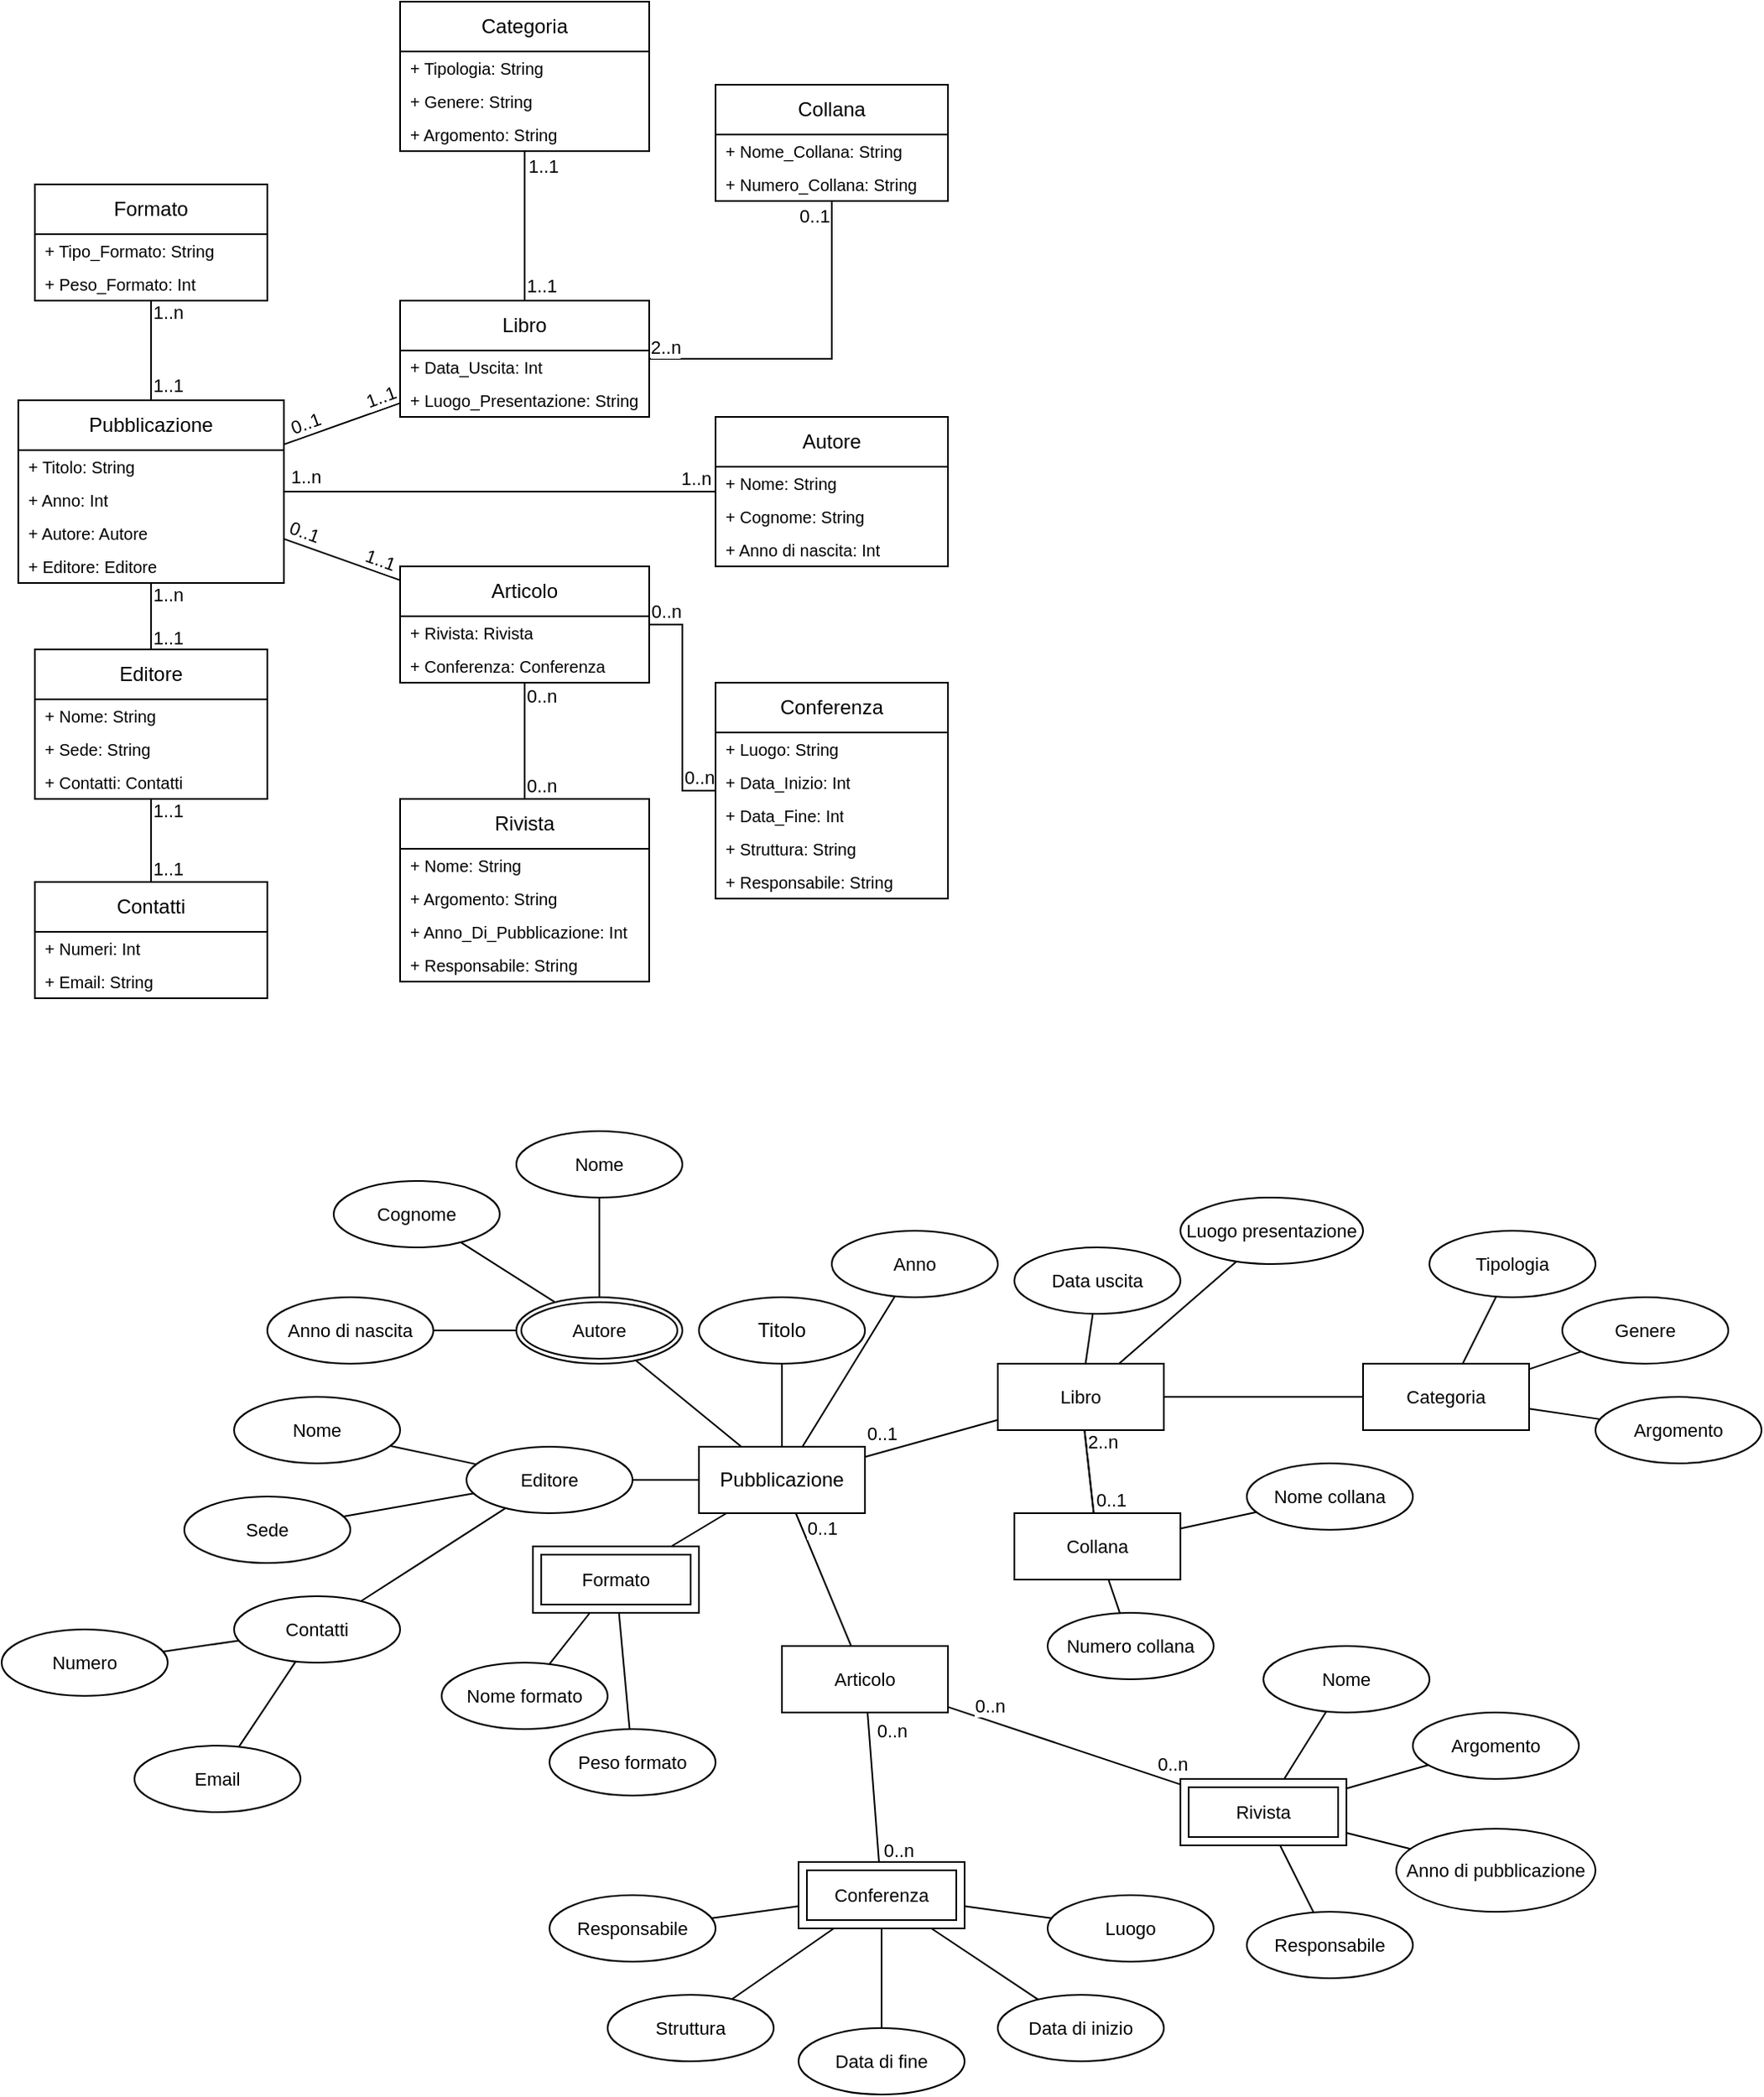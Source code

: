 <mxfile version="26.1.3">
  <diagram name="Pagina-1" id="gUakb1eG00iQR8x7TaLS">
    <mxGraphModel dx="2062" dy="1895" grid="1" gridSize="10" guides="1" tooltips="1" connect="1" arrows="1" fold="1" page="1" pageScale="1" pageWidth="827" pageHeight="1169" math="0" shadow="0">
      <root>
        <mxCell id="0" />
        <mxCell id="1" parent="0" />
        <mxCell id="voZhsEm-r_xCfaCIF_3K-1" value="Pubblicazione" style="swimlane;fontStyle=0;childLayout=stackLayout;horizontal=1;startSize=30;horizontalStack=0;resizeParent=1;resizeParentMax=0;resizeLast=0;collapsible=1;marginBottom=0;whiteSpace=wrap;html=1;" parent="1" vertex="1">
          <mxGeometry x="-800" y="-780" width="160" height="110" as="geometry" />
        </mxCell>
        <mxCell id="voZhsEm-r_xCfaCIF_3K-2" value="&lt;font style=&quot;font-size: 10px;&quot;&gt;+ Titolo: String&lt;/font&gt;" style="text;strokeColor=none;fillColor=none;align=left;verticalAlign=middle;spacingLeft=4;spacingRight=4;overflow=hidden;points=[[0,0.5],[1,0.5]];portConstraint=eastwest;rotatable=0;whiteSpace=wrap;html=1;" parent="voZhsEm-r_xCfaCIF_3K-1" vertex="1">
          <mxGeometry y="30" width="160" height="20" as="geometry" />
        </mxCell>
        <mxCell id="voZhsEm-r_xCfaCIF_3K-4" value="&lt;font style=&quot;font-size: 10px;&quot;&gt;+ Anno: Int&lt;/font&gt;" style="text;strokeColor=none;fillColor=none;align=left;verticalAlign=middle;spacingLeft=4;spacingRight=4;overflow=hidden;points=[[0,0.5],[1,0.5]];portConstraint=eastwest;rotatable=0;whiteSpace=wrap;html=1;" parent="voZhsEm-r_xCfaCIF_3K-1" vertex="1">
          <mxGeometry y="50" width="160" height="20" as="geometry" />
        </mxCell>
        <mxCell id="voZhsEm-r_xCfaCIF_3K-3" value="&lt;font style=&quot;font-size: 10px;&quot;&gt;+ Autore: Autore&lt;/font&gt;" style="text;strokeColor=none;fillColor=none;align=left;verticalAlign=middle;spacingLeft=4;spacingRight=4;overflow=hidden;points=[[0,0.5],[1,0.5]];portConstraint=eastwest;rotatable=0;whiteSpace=wrap;html=1;" parent="voZhsEm-r_xCfaCIF_3K-1" vertex="1">
          <mxGeometry y="70" width="160" height="20" as="geometry" />
        </mxCell>
        <mxCell id="jsHb7b36GZ4GkRZqTDLe-23" value="&lt;font style=&quot;font-size: 10px;&quot;&gt;+ Editore: Editore&lt;/font&gt;" style="text;strokeColor=none;fillColor=none;align=left;verticalAlign=middle;spacingLeft=4;spacingRight=4;overflow=hidden;points=[[0,0.5],[1,0.5]];portConstraint=eastwest;rotatable=0;whiteSpace=wrap;html=1;" parent="voZhsEm-r_xCfaCIF_3K-1" vertex="1">
          <mxGeometry y="90" width="160" height="20" as="geometry" />
        </mxCell>
        <mxCell id="jsHb7b36GZ4GkRZqTDLe-57" style="edgeStyle=orthogonalEdgeStyle;rounded=0;orthogonalLoop=1;jettySize=auto;html=1;fontSize=12;startSize=8;endSize=8;endArrow=none;startFill=0;" parent="1" source="voZhsEm-r_xCfaCIF_3K-10" target="voZhsEm-r_xCfaCIF_3K-1" edge="1">
          <mxGeometry relative="1" as="geometry" />
        </mxCell>
        <mxCell id="LyLU5Vvw4hms6EyPSJXu-3" value="1..n" style="edgeLabel;html=1;align=center;verticalAlign=middle;resizable=0;points=[];" vertex="1" connectable="0" parent="jsHb7b36GZ4GkRZqTDLe-57">
          <mxGeometry x="0.943" relative="1" as="geometry">
            <mxPoint x="5" y="-9" as="offset" />
          </mxGeometry>
        </mxCell>
        <mxCell id="LyLU5Vvw4hms6EyPSJXu-4" value="1..n" style="edgeLabel;html=1;align=center;verticalAlign=middle;resizable=0;points=[];" vertex="1" connectable="0" parent="jsHb7b36GZ4GkRZqTDLe-57">
          <mxGeometry x="-0.895" relative="1" as="geometry">
            <mxPoint x="1" y="-8" as="offset" />
          </mxGeometry>
        </mxCell>
        <mxCell id="voZhsEm-r_xCfaCIF_3K-10" value="Autore" style="swimlane;fontStyle=0;childLayout=stackLayout;horizontal=1;startSize=30;horizontalStack=0;resizeParent=1;resizeParentMax=0;resizeLast=0;collapsible=1;marginBottom=0;whiteSpace=wrap;html=1;" parent="1" vertex="1">
          <mxGeometry x="-380" y="-770" width="140" height="90" as="geometry" />
        </mxCell>
        <mxCell id="voZhsEm-r_xCfaCIF_3K-11" value="&lt;font style=&quot;font-size: 10px;&quot;&gt;+ Nome: String&lt;/font&gt;" style="text;strokeColor=none;fillColor=none;align=left;verticalAlign=middle;spacingLeft=4;spacingRight=4;overflow=hidden;points=[[0,0.5],[1,0.5]];portConstraint=eastwest;rotatable=0;whiteSpace=wrap;html=1;" parent="voZhsEm-r_xCfaCIF_3K-10" vertex="1">
          <mxGeometry y="30" width="140" height="20" as="geometry" />
        </mxCell>
        <mxCell id="voZhsEm-r_xCfaCIF_3K-12" value="&lt;font style=&quot;font-size: 10px;&quot;&gt;+ Cognome: String&lt;/font&gt;" style="text;strokeColor=none;fillColor=none;align=left;verticalAlign=middle;spacingLeft=4;spacingRight=4;overflow=hidden;points=[[0,0.5],[1,0.5]];portConstraint=eastwest;rotatable=0;whiteSpace=wrap;html=1;" parent="voZhsEm-r_xCfaCIF_3K-10" vertex="1">
          <mxGeometry y="50" width="140" height="20" as="geometry" />
        </mxCell>
        <mxCell id="voZhsEm-r_xCfaCIF_3K-13" value="&lt;font style=&quot;font-size: 10px;&quot;&gt;+ Anno di nascita: Int&lt;/font&gt;" style="text;strokeColor=none;fillColor=none;align=left;verticalAlign=middle;spacingLeft=4;spacingRight=4;overflow=hidden;points=[[0,0.5],[1,0.5]];portConstraint=eastwest;rotatable=0;whiteSpace=wrap;html=1;" parent="voZhsEm-r_xCfaCIF_3K-10" vertex="1">
          <mxGeometry y="70" width="140" height="20" as="geometry" />
        </mxCell>
        <mxCell id="jsHb7b36GZ4GkRZqTDLe-11" style="edgeStyle=orthogonalEdgeStyle;rounded=0;orthogonalLoop=1;jettySize=auto;html=1;fontSize=12;startSize=8;endSize=8;endArrow=none;startFill=0;" parent="1" source="voZhsEm-r_xCfaCIF_3K-14" target="voZhsEm-r_xCfaCIF_3K-42" edge="1">
          <mxGeometry relative="1" as="geometry" />
        </mxCell>
        <mxCell id="LyLU5Vvw4hms6EyPSJXu-11" value="0..n" style="edgeLabel;html=1;align=center;verticalAlign=middle;resizable=0;points=[];" vertex="1" connectable="0" parent="jsHb7b36GZ4GkRZqTDLe-11">
          <mxGeometry x="0.811" relative="1" as="geometry">
            <mxPoint x="10" y="1" as="offset" />
          </mxGeometry>
        </mxCell>
        <mxCell id="LyLU5Vvw4hms6EyPSJXu-12" value="0..n" style="edgeLabel;html=1;align=center;verticalAlign=middle;resizable=0;points=[];" vertex="1" connectable="0" parent="jsHb7b36GZ4GkRZqTDLe-11">
          <mxGeometry x="-0.781" relative="1" as="geometry">
            <mxPoint x="10" y="-1" as="offset" />
          </mxGeometry>
        </mxCell>
        <mxCell id="voZhsEm-r_xCfaCIF_3K-14" value="Rivista" style="swimlane;fontStyle=0;childLayout=stackLayout;horizontal=1;startSize=30;horizontalStack=0;resizeParent=1;resizeParentMax=0;resizeLast=0;collapsible=1;marginBottom=0;whiteSpace=wrap;html=1;" parent="1" vertex="1">
          <mxGeometry x="-570" y="-540" width="150" height="110" as="geometry" />
        </mxCell>
        <mxCell id="voZhsEm-r_xCfaCIF_3K-15" value="&lt;font style=&quot;font-size: 10px;&quot;&gt;+ Nome: String&lt;/font&gt;" style="text;strokeColor=none;fillColor=none;align=left;verticalAlign=middle;spacingLeft=4;spacingRight=4;overflow=hidden;points=[[0,0.5],[1,0.5]];portConstraint=eastwest;rotatable=0;whiteSpace=wrap;html=1;" parent="voZhsEm-r_xCfaCIF_3K-14" vertex="1">
          <mxGeometry y="30" width="150" height="20" as="geometry" />
        </mxCell>
        <mxCell id="voZhsEm-r_xCfaCIF_3K-16" value="&lt;font style=&quot;font-size: 10px;&quot;&gt;+ Argomento: String&lt;/font&gt;" style="text;strokeColor=none;fillColor=none;align=left;verticalAlign=middle;spacingLeft=4;spacingRight=4;overflow=hidden;points=[[0,0.5],[1,0.5]];portConstraint=eastwest;rotatable=0;whiteSpace=wrap;html=1;" parent="voZhsEm-r_xCfaCIF_3K-14" vertex="1">
          <mxGeometry y="50" width="150" height="20" as="geometry" />
        </mxCell>
        <mxCell id="voZhsEm-r_xCfaCIF_3K-18" value="&lt;span style=&quot;font-size: 10px;&quot;&gt;+ Anno_Di_Pubblicazione: Int&lt;/span&gt;" style="text;strokeColor=none;fillColor=none;align=left;verticalAlign=middle;spacingLeft=4;spacingRight=4;overflow=hidden;points=[[0,0.5],[1,0.5]];portConstraint=eastwest;rotatable=0;whiteSpace=wrap;html=1;" parent="voZhsEm-r_xCfaCIF_3K-14" vertex="1">
          <mxGeometry y="70" width="150" height="20" as="geometry" />
        </mxCell>
        <mxCell id="jsHb7b36GZ4GkRZqTDLe-46" value="&lt;span style=&quot;font-size: 10px;&quot;&gt;+ Responsabile: String&lt;/span&gt;" style="text;strokeColor=none;fillColor=none;align=left;verticalAlign=middle;spacingLeft=4;spacingRight=4;overflow=hidden;points=[[0,0.5],[1,0.5]];portConstraint=eastwest;rotatable=0;whiteSpace=wrap;html=1;" parent="voZhsEm-r_xCfaCIF_3K-14" vertex="1">
          <mxGeometry y="90" width="150" height="20" as="geometry" />
        </mxCell>
        <mxCell id="jsHb7b36GZ4GkRZqTDLe-55" style="edgeStyle=orthogonalEdgeStyle;rounded=0;orthogonalLoop=1;jettySize=auto;html=1;fontSize=12;startSize=8;endSize=8;endArrow=none;startFill=0;" parent="1" source="voZhsEm-r_xCfaCIF_3K-21" target="jsHb7b36GZ4GkRZqTDLe-42" edge="1">
          <mxGeometry relative="1" as="geometry" />
        </mxCell>
        <mxCell id="LyLU5Vvw4hms6EyPSJXu-15" value="1..1" style="edgeLabel;html=1;align=center;verticalAlign=middle;resizable=0;points=[];" vertex="1" connectable="0" parent="jsHb7b36GZ4GkRZqTDLe-55">
          <mxGeometry x="0.773" y="-1" relative="1" as="geometry">
            <mxPoint x="9" y="1" as="offset" />
          </mxGeometry>
        </mxCell>
        <mxCell id="LyLU5Vvw4hms6EyPSJXu-16" value="1..1" style="edgeLabel;html=1;align=center;verticalAlign=middle;resizable=0;points=[];" vertex="1" connectable="0" parent="jsHb7b36GZ4GkRZqTDLe-55">
          <mxGeometry x="-0.674" y="2" relative="1" as="geometry">
            <mxPoint x="12" as="offset" />
          </mxGeometry>
        </mxCell>
        <mxCell id="voZhsEm-r_xCfaCIF_3K-21" value="Contatti" style="swimlane;fontStyle=0;childLayout=stackLayout;horizontal=1;startSize=30;horizontalStack=0;resizeParent=1;resizeParentMax=0;resizeLast=0;collapsible=1;marginBottom=0;whiteSpace=wrap;html=1;" parent="1" vertex="1">
          <mxGeometry x="-790" y="-490" width="140" height="70" as="geometry" />
        </mxCell>
        <mxCell id="voZhsEm-r_xCfaCIF_3K-22" value="&lt;font style=&quot;font-size: 10px;&quot;&gt;+ Numeri: Int&amp;nbsp;&lt;/font&gt;" style="text;strokeColor=none;fillColor=none;align=left;verticalAlign=middle;spacingLeft=4;spacingRight=4;overflow=hidden;points=[[0,0.5],[1,0.5]];portConstraint=eastwest;rotatable=0;whiteSpace=wrap;html=1;" parent="voZhsEm-r_xCfaCIF_3K-21" vertex="1">
          <mxGeometry y="30" width="140" height="20" as="geometry" />
        </mxCell>
        <mxCell id="voZhsEm-r_xCfaCIF_3K-23" value="&lt;font style=&quot;font-size: 10px;&quot;&gt;+ Email: String&lt;/font&gt;" style="text;strokeColor=none;fillColor=none;align=left;verticalAlign=middle;spacingLeft=4;spacingRight=4;overflow=hidden;points=[[0,0.5],[1,0.5]];portConstraint=eastwest;rotatable=0;whiteSpace=wrap;html=1;" parent="voZhsEm-r_xCfaCIF_3K-21" vertex="1">
          <mxGeometry y="50" width="140" height="20" as="geometry" />
        </mxCell>
        <mxCell id="jsHb7b36GZ4GkRZqTDLe-6" style="edgeStyle=orthogonalEdgeStyle;rounded=0;orthogonalLoop=1;jettySize=auto;html=1;fontSize=12;startSize=8;endSize=8;strokeColor=default;endArrow=none;startFill=0;" parent="1" source="voZhsEm-r_xCfaCIF_3K-31" target="jsHb7b36GZ4GkRZqTDLe-2" edge="1">
          <mxGeometry relative="1" as="geometry" />
        </mxCell>
        <mxCell id="LyLU5Vvw4hms6EyPSJXu-1" value="1..1" style="edgeLabel;html=1;align=center;verticalAlign=middle;resizable=0;points=[];" vertex="1" connectable="0" parent="jsHb7b36GZ4GkRZqTDLe-6">
          <mxGeometry x="0.773" y="1" relative="1" as="geometry">
            <mxPoint x="9" y="1" as="offset" />
          </mxGeometry>
        </mxCell>
        <mxCell id="LyLU5Vvw4hms6EyPSJXu-2" value="1..1" style="edgeLabel;html=1;align=center;verticalAlign=middle;resizable=0;points=[];" vertex="1" connectable="0" parent="jsHb7b36GZ4GkRZqTDLe-6">
          <mxGeometry x="-0.858" y="-2" relative="1" as="geometry">
            <mxPoint x="13" y="2" as="offset" />
          </mxGeometry>
        </mxCell>
        <mxCell id="voZhsEm-r_xCfaCIF_3K-31" value="Categoria" style="swimlane;fontStyle=0;childLayout=stackLayout;horizontal=1;startSize=30;horizontalStack=0;resizeParent=1;resizeParentMax=0;resizeLast=0;collapsible=1;marginBottom=0;whiteSpace=wrap;html=1;" parent="1" vertex="1">
          <mxGeometry x="-570" y="-1020" width="150" height="90" as="geometry" />
        </mxCell>
        <mxCell id="voZhsEm-r_xCfaCIF_3K-32" value="&lt;font style=&quot;font-size: 10px;&quot;&gt;+ Tipologia: String&lt;/font&gt;" style="text;strokeColor=none;fillColor=none;align=left;verticalAlign=middle;spacingLeft=4;spacingRight=4;overflow=hidden;points=[[0,0.5],[1,0.5]];portConstraint=eastwest;rotatable=0;whiteSpace=wrap;html=1;" parent="voZhsEm-r_xCfaCIF_3K-31" vertex="1">
          <mxGeometry y="30" width="150" height="20" as="geometry" />
        </mxCell>
        <mxCell id="voZhsEm-r_xCfaCIF_3K-33" value="&lt;font style=&quot;font-size: 10px;&quot;&gt;+ Genere: String&lt;/font&gt;" style="text;strokeColor=none;fillColor=none;align=left;verticalAlign=middle;spacingLeft=4;spacingRight=4;overflow=hidden;points=[[0,0.5],[1,0.5]];portConstraint=eastwest;rotatable=0;whiteSpace=wrap;html=1;" parent="voZhsEm-r_xCfaCIF_3K-31" vertex="1">
          <mxGeometry y="50" width="150" height="20" as="geometry" />
        </mxCell>
        <mxCell id="voZhsEm-r_xCfaCIF_3K-34" value="&lt;font style=&quot;font-size: 10px;&quot;&gt;+ Argomento: String&lt;/font&gt;" style="text;strokeColor=none;fillColor=none;align=left;verticalAlign=middle;spacingLeft=4;spacingRight=4;overflow=hidden;points=[[0,0.5],[1,0.5]];portConstraint=eastwest;rotatable=0;whiteSpace=wrap;html=1;" parent="voZhsEm-r_xCfaCIF_3K-31" vertex="1">
          <mxGeometry y="70" width="150" height="20" as="geometry" />
        </mxCell>
        <mxCell id="jsHb7b36GZ4GkRZqTDLe-8" style="edgeStyle=none;curved=1;rounded=0;orthogonalLoop=1;jettySize=auto;html=1;fontSize=12;startSize=8;endSize=8;endArrow=none;startFill=0;" parent="1" source="voZhsEm-r_xCfaCIF_3K-42" target="voZhsEm-r_xCfaCIF_3K-1" edge="1">
          <mxGeometry relative="1" as="geometry" />
        </mxCell>
        <mxCell id="LyLU5Vvw4hms6EyPSJXu-5" value="0..1" style="edgeLabel;html=1;align=center;verticalAlign=middle;resizable=0;points=[];rotation=20;" vertex="1" connectable="0" parent="jsHb7b36GZ4GkRZqTDLe-8">
          <mxGeometry x="0.795" y="-1" relative="1" as="geometry">
            <mxPoint x="4" y="-6" as="offset" />
          </mxGeometry>
        </mxCell>
        <mxCell id="LyLU5Vvw4hms6EyPSJXu-6" value="1..1" style="edgeLabel;html=1;align=center;verticalAlign=middle;resizable=0;points=[];rotation=20;" vertex="1" connectable="0" parent="jsHb7b36GZ4GkRZqTDLe-8">
          <mxGeometry x="-0.665" y="-2" relative="1" as="geometry">
            <mxPoint x="-1" y="-7" as="offset" />
          </mxGeometry>
        </mxCell>
        <mxCell id="voZhsEm-r_xCfaCIF_3K-42" value="Articolo" style="swimlane;fontStyle=0;childLayout=stackLayout;horizontal=1;startSize=30;horizontalStack=0;resizeParent=1;resizeParentMax=0;resizeLast=0;collapsible=1;marginBottom=0;whiteSpace=wrap;html=1;" parent="1" vertex="1">
          <mxGeometry x="-570" y="-680" width="150" height="70" as="geometry" />
        </mxCell>
        <mxCell id="voZhsEm-r_xCfaCIF_3K-44" value="&lt;font style=&quot;font-size: 10px;&quot;&gt;+ Rivista: Rivista&lt;/font&gt;" style="text;strokeColor=none;fillColor=none;align=left;verticalAlign=middle;spacingLeft=4;spacingRight=4;overflow=hidden;points=[[0,0.5],[1,0.5]];portConstraint=eastwest;rotatable=0;whiteSpace=wrap;html=1;" parent="voZhsEm-r_xCfaCIF_3K-42" vertex="1">
          <mxGeometry y="30" width="150" height="20" as="geometry" />
        </mxCell>
        <mxCell id="voZhsEm-r_xCfaCIF_3K-50" value="&lt;font style=&quot;font-size: 10px;&quot;&gt;+ Conferenza: Conferenza&lt;/font&gt;" style="text;strokeColor=none;fillColor=none;align=left;verticalAlign=middle;spacingLeft=4;spacingRight=4;overflow=hidden;points=[[0,0.5],[1,0.5]];portConstraint=eastwest;rotatable=0;whiteSpace=wrap;html=1;" parent="voZhsEm-r_xCfaCIF_3K-42" vertex="1">
          <mxGeometry y="50" width="150" height="20" as="geometry" />
        </mxCell>
        <mxCell id="voZhsEm-r_xCfaCIF_3K-46" value="Collana" style="swimlane;fontStyle=0;childLayout=stackLayout;horizontal=1;startSize=30;horizontalStack=0;resizeParent=1;resizeParentMax=0;resizeLast=0;collapsible=1;marginBottom=0;whiteSpace=wrap;html=1;" parent="1" vertex="1">
          <mxGeometry x="-380" y="-970" width="140" height="70" as="geometry" />
        </mxCell>
        <mxCell id="voZhsEm-r_xCfaCIF_3K-47" value="&lt;font style=&quot;font-size: 10px;&quot;&gt;+ Nome_Collana: String&lt;/font&gt;" style="text;strokeColor=none;fillColor=none;align=left;verticalAlign=middle;spacingLeft=4;spacingRight=4;overflow=hidden;points=[[0,0.5],[1,0.5]];portConstraint=eastwest;rotatable=0;whiteSpace=wrap;html=1;" parent="voZhsEm-r_xCfaCIF_3K-46" vertex="1">
          <mxGeometry y="30" width="140" height="20" as="geometry" />
        </mxCell>
        <mxCell id="voZhsEm-r_xCfaCIF_3K-48" value="&lt;font style=&quot;font-size: 10px;&quot;&gt;+ Numero_Collana: String&lt;/font&gt;" style="text;strokeColor=none;fillColor=none;align=left;verticalAlign=middle;spacingLeft=4;spacingRight=4;overflow=hidden;points=[[0,0.5],[1,0.5]];portConstraint=eastwest;rotatable=0;whiteSpace=wrap;html=1;" parent="voZhsEm-r_xCfaCIF_3K-46" vertex="1">
          <mxGeometry y="50" width="140" height="20" as="geometry" />
        </mxCell>
        <mxCell id="jsHb7b36GZ4GkRZqTDLe-12" style="edgeStyle=orthogonalEdgeStyle;rounded=0;orthogonalLoop=1;jettySize=auto;html=1;fontSize=12;startSize=8;endSize=8;endArrow=none;startFill=0;" parent="1" source="voZhsEm-r_xCfaCIF_3K-51" target="voZhsEm-r_xCfaCIF_3K-1" edge="1">
          <mxGeometry relative="1" as="geometry" />
        </mxCell>
        <mxCell id="LyLU5Vvw4hms6EyPSJXu-17" value="1..1" style="edgeLabel;html=1;align=center;verticalAlign=middle;resizable=0;points=[];" vertex="1" connectable="0" parent="jsHb7b36GZ4GkRZqTDLe-12">
          <mxGeometry x="0.808" relative="1" as="geometry">
            <mxPoint x="10" y="-3" as="offset" />
          </mxGeometry>
        </mxCell>
        <mxCell id="LyLU5Vvw4hms6EyPSJXu-18" value="1..n" style="edgeLabel;html=1;align=center;verticalAlign=middle;resizable=0;points=[];" vertex="1" connectable="0" parent="jsHb7b36GZ4GkRZqTDLe-12">
          <mxGeometry x="-0.811" relative="1" as="geometry">
            <mxPoint x="10" y="1" as="offset" />
          </mxGeometry>
        </mxCell>
        <mxCell id="voZhsEm-r_xCfaCIF_3K-51" value="Formato" style="swimlane;fontStyle=0;childLayout=stackLayout;horizontal=1;startSize=30;horizontalStack=0;resizeParent=1;resizeParentMax=0;resizeLast=0;collapsible=1;marginBottom=0;whiteSpace=wrap;html=1;" parent="1" vertex="1">
          <mxGeometry x="-790" y="-910" width="140" height="70" as="geometry" />
        </mxCell>
        <mxCell id="voZhsEm-r_xCfaCIF_3K-52" value="&lt;span style=&quot;font-size: 10px;&quot;&gt;+ Tipo&lt;/span&gt;&lt;span style=&quot;font-size: 10px; background-color: transparent; color: light-dark(rgb(0, 0, 0), rgb(255, 255, 255));&quot;&gt;_Formato: String&lt;/span&gt;" style="text;strokeColor=none;fillColor=none;align=left;verticalAlign=middle;spacingLeft=4;spacingRight=4;overflow=hidden;points=[[0,0.5],[1,0.5]];portConstraint=eastwest;rotatable=0;whiteSpace=wrap;html=1;" parent="voZhsEm-r_xCfaCIF_3K-51" vertex="1">
          <mxGeometry y="30" width="140" height="20" as="geometry" />
        </mxCell>
        <mxCell id="voZhsEm-r_xCfaCIF_3K-53" value="&lt;span style=&quot;font-size: 10px;&quot;&gt;+ Peso_Formato: Int&lt;/span&gt;" style="text;strokeColor=none;fillColor=none;align=left;verticalAlign=middle;spacingLeft=4;spacingRight=4;overflow=hidden;points=[[0,0.5],[1,0.5]];portConstraint=eastwest;rotatable=0;whiteSpace=wrap;html=1;" parent="voZhsEm-r_xCfaCIF_3K-51" vertex="1">
          <mxGeometry y="50" width="140" height="20" as="geometry" />
        </mxCell>
        <mxCell id="jsHb7b36GZ4GkRZqTDLe-7" style="edgeStyle=none;curved=0;rounded=0;orthogonalLoop=1;jettySize=auto;html=1;fontSize=12;startSize=8;endSize=8;endArrow=none;startFill=0;" parent="1" source="jsHb7b36GZ4GkRZqTDLe-2" target="voZhsEm-r_xCfaCIF_3K-1" edge="1">
          <mxGeometry relative="1" as="geometry" />
        </mxCell>
        <mxCell id="LyLU5Vvw4hms6EyPSJXu-7" value="0..1" style="edgeLabel;html=1;align=center;verticalAlign=middle;resizable=0;points=[];rotation=340;" vertex="1" connectable="0" parent="jsHb7b36GZ4GkRZqTDLe-7">
          <mxGeometry x="-0.789" relative="1" as="geometry">
            <mxPoint x="-50" y="10" as="offset" />
          </mxGeometry>
        </mxCell>
        <mxCell id="LyLU5Vvw4hms6EyPSJXu-8" value="1..1" style="edgeLabel;html=1;align=center;verticalAlign=middle;resizable=0;points=[];rotation=340;" vertex="1" connectable="0" parent="jsHb7b36GZ4GkRZqTDLe-7">
          <mxGeometry x="-0.787" y="-2" relative="1" as="geometry">
            <mxPoint x="-4" y="-5" as="offset" />
          </mxGeometry>
        </mxCell>
        <mxCell id="jsHb7b36GZ4GkRZqTDLe-2" value="Libro" style="swimlane;fontStyle=0;childLayout=stackLayout;horizontal=1;startSize=30;horizontalStack=0;resizeParent=1;resizeParentMax=0;resizeLast=0;collapsible=1;marginBottom=0;whiteSpace=wrap;html=1;" parent="1" vertex="1">
          <mxGeometry x="-570" y="-840" width="150" height="70" as="geometry" />
        </mxCell>
        <mxCell id="jsHb7b36GZ4GkRZqTDLe-26" value="&lt;font style=&quot;font-size: 10px;&quot;&gt;+ Data_Uscita&lt;/font&gt;&lt;span style=&quot;font-size: 10px; background-color: transparent; color: light-dark(rgb(0, 0, 0), rgb(255, 255, 255));&quot;&gt;: Int&lt;/span&gt;" style="text;strokeColor=none;fillColor=none;align=left;verticalAlign=middle;spacingLeft=4;spacingRight=4;overflow=hidden;points=[[0,0.5],[1,0.5]];portConstraint=eastwest;rotatable=0;whiteSpace=wrap;html=1;" parent="jsHb7b36GZ4GkRZqTDLe-2" vertex="1">
          <mxGeometry y="30" width="150" height="20" as="geometry" />
        </mxCell>
        <mxCell id="jsHb7b36GZ4GkRZqTDLe-27" value="&lt;font style=&quot;font-size: 10px;&quot;&gt;+ Luogo_Presentazione&lt;/font&gt;&lt;span style=&quot;font-size: 10px; background-color: transparent; color: light-dark(rgb(0, 0, 0), rgb(255, 255, 255));&quot;&gt;: String&lt;/span&gt;" style="text;strokeColor=none;fillColor=none;align=left;verticalAlign=middle;spacingLeft=4;spacingRight=4;overflow=hidden;points=[[0,0.5],[1,0.5]];portConstraint=eastwest;rotatable=0;whiteSpace=wrap;html=1;" parent="jsHb7b36GZ4GkRZqTDLe-2" vertex="1">
          <mxGeometry y="50" width="150" height="20" as="geometry" />
        </mxCell>
        <mxCell id="jsHb7b36GZ4GkRZqTDLe-33" value="" style="endArrow=none;html=1;edgeStyle=orthogonalEdgeStyle;rounded=0;fontSize=12;startSize=8;endSize=8;curved=0;" parent="1" source="jsHb7b36GZ4GkRZqTDLe-2" target="voZhsEm-r_xCfaCIF_3K-46" edge="1">
          <mxGeometry relative="1" as="geometry">
            <mxPoint x="-390" y="-760" as="sourcePoint" />
            <mxPoint x="-230" y="-760" as="targetPoint" />
          </mxGeometry>
        </mxCell>
        <mxCell id="jsHb7b36GZ4GkRZqTDLe-34" value="2..n" style="edgeLabel;resizable=0;html=1;align=left;verticalAlign=bottom;" parent="jsHb7b36GZ4GkRZqTDLe-33" connectable="0" vertex="1">
          <mxGeometry x="-1" relative="1" as="geometry">
            <mxPoint x="-1" y="1" as="offset" />
          </mxGeometry>
        </mxCell>
        <mxCell id="jsHb7b36GZ4GkRZqTDLe-35" value="0..1" style="edgeLabel;resizable=0;html=1;align=right;verticalAlign=bottom;" parent="jsHb7b36GZ4GkRZqTDLe-33" connectable="0" vertex="1">
          <mxGeometry x="1" relative="1" as="geometry">
            <mxPoint x="-1" y="17" as="offset" />
          </mxGeometry>
        </mxCell>
        <mxCell id="jsHb7b36GZ4GkRZqTDLe-56" style="edgeStyle=orthogonalEdgeStyle;rounded=0;orthogonalLoop=1;jettySize=auto;html=1;fontSize=12;startSize=8;endSize=8;endArrow=none;startFill=0;" parent="1" source="jsHb7b36GZ4GkRZqTDLe-42" target="voZhsEm-r_xCfaCIF_3K-1" edge="1">
          <mxGeometry relative="1" as="geometry" />
        </mxCell>
        <mxCell id="LyLU5Vvw4hms6EyPSJXu-13" value="1..n" style="edgeLabel;html=1;align=center;verticalAlign=middle;resizable=0;points=[];" vertex="1" connectable="0" parent="jsHb7b36GZ4GkRZqTDLe-56">
          <mxGeometry x="0.693" y="-1" relative="1" as="geometry">
            <mxPoint x="9" y="1" as="offset" />
          </mxGeometry>
        </mxCell>
        <mxCell id="LyLU5Vvw4hms6EyPSJXu-14" value="1..1" style="edgeLabel;html=1;align=center;verticalAlign=middle;resizable=0;points=[];" vertex="1" connectable="0" parent="jsHb7b36GZ4GkRZqTDLe-56">
          <mxGeometry x="-0.664" relative="1" as="geometry">
            <mxPoint x="10" y="-1" as="offset" />
          </mxGeometry>
        </mxCell>
        <mxCell id="jsHb7b36GZ4GkRZqTDLe-42" value="Editore" style="swimlane;fontStyle=0;childLayout=stackLayout;horizontal=1;startSize=30;horizontalStack=0;resizeParent=1;resizeParentMax=0;resizeLast=0;collapsible=1;marginBottom=0;whiteSpace=wrap;html=1;" parent="1" vertex="1">
          <mxGeometry x="-790" y="-630" width="140" height="90" as="geometry" />
        </mxCell>
        <mxCell id="jsHb7b36GZ4GkRZqTDLe-43" value="&lt;font style=&quot;font-size: 10px;&quot;&gt;+ Nome: String&lt;/font&gt;" style="text;strokeColor=none;fillColor=none;align=left;verticalAlign=middle;spacingLeft=4;spacingRight=4;overflow=hidden;points=[[0,0.5],[1,0.5]];portConstraint=eastwest;rotatable=0;whiteSpace=wrap;html=1;" parent="jsHb7b36GZ4GkRZqTDLe-42" vertex="1">
          <mxGeometry y="30" width="140" height="20" as="geometry" />
        </mxCell>
        <mxCell id="jsHb7b36GZ4GkRZqTDLe-44" value="&lt;font style=&quot;font-size: 10px;&quot;&gt;+ Sede: String&lt;/font&gt;" style="text;strokeColor=none;fillColor=none;align=left;verticalAlign=middle;spacingLeft=4;spacingRight=4;overflow=hidden;points=[[0,0.5],[1,0.5]];portConstraint=eastwest;rotatable=0;whiteSpace=wrap;html=1;" parent="jsHb7b36GZ4GkRZqTDLe-42" vertex="1">
          <mxGeometry y="50" width="140" height="20" as="geometry" />
        </mxCell>
        <mxCell id="jsHb7b36GZ4GkRZqTDLe-45" value="&lt;span style=&quot;font-size: 10px;&quot;&gt;+ Contatti: Contatti&lt;/span&gt;" style="text;strokeColor=none;fillColor=none;align=left;verticalAlign=middle;spacingLeft=4;spacingRight=4;overflow=hidden;points=[[0,0.5],[1,0.5]];portConstraint=eastwest;rotatable=0;whiteSpace=wrap;html=1;" parent="jsHb7b36GZ4GkRZqTDLe-42" vertex="1">
          <mxGeometry y="70" width="140" height="20" as="geometry" />
        </mxCell>
        <mxCell id="jsHb7b36GZ4GkRZqTDLe-52" style="edgeStyle=orthogonalEdgeStyle;rounded=0;orthogonalLoop=1;jettySize=auto;html=1;fontSize=12;startSize=8;endSize=8;endArrow=none;startFill=0;" parent="1" source="jsHb7b36GZ4GkRZqTDLe-47" target="voZhsEm-r_xCfaCIF_3K-42" edge="1">
          <mxGeometry relative="1" as="geometry" />
        </mxCell>
        <mxCell id="LyLU5Vvw4hms6EyPSJXu-9" value="0..n" style="edgeLabel;html=1;align=center;verticalAlign=middle;resizable=0;points=[];" vertex="1" connectable="0" parent="jsHb7b36GZ4GkRZqTDLe-52">
          <mxGeometry x="0.933" relative="1" as="geometry">
            <mxPoint x="5" y="-8" as="offset" />
          </mxGeometry>
        </mxCell>
        <mxCell id="LyLU5Vvw4hms6EyPSJXu-10" value="0..n" style="edgeLabel;html=1;align=center;verticalAlign=middle;resizable=0;points=[];" vertex="1" connectable="0" parent="jsHb7b36GZ4GkRZqTDLe-52">
          <mxGeometry x="-0.876" y="-2" relative="1" as="geometry">
            <mxPoint x="-2" y="-6" as="offset" />
          </mxGeometry>
        </mxCell>
        <mxCell id="jsHb7b36GZ4GkRZqTDLe-47" value="Conferenza" style="swimlane;fontStyle=0;childLayout=stackLayout;horizontal=1;startSize=30;horizontalStack=0;resizeParent=1;resizeParentMax=0;resizeLast=0;collapsible=1;marginBottom=0;whiteSpace=wrap;html=1;" parent="1" vertex="1">
          <mxGeometry x="-380" y="-610" width="140" height="130" as="geometry" />
        </mxCell>
        <mxCell id="jsHb7b36GZ4GkRZqTDLe-48" value="&lt;font style=&quot;font-size: 10px;&quot;&gt;+ Luogo: String&lt;/font&gt;" style="text;strokeColor=none;fillColor=none;align=left;verticalAlign=middle;spacingLeft=4;spacingRight=4;overflow=hidden;points=[[0,0.5],[1,0.5]];portConstraint=eastwest;rotatable=0;whiteSpace=wrap;html=1;" parent="jsHb7b36GZ4GkRZqTDLe-47" vertex="1">
          <mxGeometry y="30" width="140" height="20" as="geometry" />
        </mxCell>
        <mxCell id="jsHb7b36GZ4GkRZqTDLe-49" value="&lt;font style=&quot;font-size: 10px;&quot;&gt;+ Data_Inizio: Int&lt;/font&gt;" style="text;strokeColor=none;fillColor=none;align=left;verticalAlign=middle;spacingLeft=4;spacingRight=4;overflow=hidden;points=[[0,0.5],[1,0.5]];portConstraint=eastwest;rotatable=0;whiteSpace=wrap;html=1;" parent="jsHb7b36GZ4GkRZqTDLe-47" vertex="1">
          <mxGeometry y="50" width="140" height="20" as="geometry" />
        </mxCell>
        <mxCell id="jsHb7b36GZ4GkRZqTDLe-50" value="&lt;span style=&quot;font-size: 10px;&quot;&gt;+ Data_Fine: Int&lt;/span&gt;" style="text;strokeColor=none;fillColor=none;align=left;verticalAlign=middle;spacingLeft=4;spacingRight=4;overflow=hidden;points=[[0,0.5],[1,0.5]];portConstraint=eastwest;rotatable=0;whiteSpace=wrap;html=1;" parent="jsHb7b36GZ4GkRZqTDLe-47" vertex="1">
          <mxGeometry y="70" width="140" height="20" as="geometry" />
        </mxCell>
        <mxCell id="jsHb7b36GZ4GkRZqTDLe-53" value="&lt;span style=&quot;font-size: 10px;&quot;&gt;+ Struttura: String&lt;/span&gt;" style="text;strokeColor=none;fillColor=none;align=left;verticalAlign=middle;spacingLeft=4;spacingRight=4;overflow=hidden;points=[[0,0.5],[1,0.5]];portConstraint=eastwest;rotatable=0;whiteSpace=wrap;html=1;" parent="jsHb7b36GZ4GkRZqTDLe-47" vertex="1">
          <mxGeometry y="90" width="140" height="20" as="geometry" />
        </mxCell>
        <mxCell id="jsHb7b36GZ4GkRZqTDLe-51" value="&lt;span style=&quot;font-size: 10px;&quot;&gt;+ Responsabile: String&lt;/span&gt;" style="text;strokeColor=none;fillColor=none;align=left;verticalAlign=middle;spacingLeft=4;spacingRight=4;overflow=hidden;points=[[0,0.5],[1,0.5]];portConstraint=eastwest;rotatable=0;whiteSpace=wrap;html=1;" parent="jsHb7b36GZ4GkRZqTDLe-47" vertex="1">
          <mxGeometry y="110" width="140" height="20" as="geometry" />
        </mxCell>
        <mxCell id="LyLU5Vvw4hms6EyPSJXu-19" value="Pubblicazione" style="whiteSpace=wrap;html=1;align=center;" vertex="1" parent="1">
          <mxGeometry x="-390" y="-150" width="100" height="40" as="geometry" />
        </mxCell>
        <mxCell id="LyLU5Vvw4hms6EyPSJXu-21" style="rounded=0;orthogonalLoop=1;jettySize=auto;html=1;entryX=0.5;entryY=0;entryDx=0;entryDy=0;endArrow=none;startFill=0;" edge="1" parent="1" source="LyLU5Vvw4hms6EyPSJXu-20" target="LyLU5Vvw4hms6EyPSJXu-19">
          <mxGeometry relative="1" as="geometry" />
        </mxCell>
        <mxCell id="LyLU5Vvw4hms6EyPSJXu-20" value="Titolo" style="ellipse;whiteSpace=wrap;html=1;align=center;" vertex="1" parent="1">
          <mxGeometry x="-390" y="-240" width="100" height="40" as="geometry" />
        </mxCell>
        <mxCell id="LyLU5Vvw4hms6EyPSJXu-24" style="edgeStyle=none;shape=connector;rounded=0;orthogonalLoop=1;jettySize=auto;html=1;strokeColor=default;align=center;verticalAlign=middle;fontFamily=Helvetica;fontSize=11;fontColor=default;labelBackgroundColor=default;startFill=0;endArrow=none;" edge="1" parent="1" source="LyLU5Vvw4hms6EyPSJXu-23" target="LyLU5Vvw4hms6EyPSJXu-19">
          <mxGeometry relative="1" as="geometry" />
        </mxCell>
        <mxCell id="LyLU5Vvw4hms6EyPSJXu-23" value="Anno" style="ellipse;whiteSpace=wrap;html=1;align=center;fontFamily=Helvetica;fontSize=11;fontColor=default;labelBackgroundColor=default;" vertex="1" parent="1">
          <mxGeometry x="-310" y="-280" width="100" height="40" as="geometry" />
        </mxCell>
        <mxCell id="LyLU5Vvw4hms6EyPSJXu-31" style="edgeStyle=none;shape=connector;rounded=0;orthogonalLoop=1;jettySize=auto;html=1;strokeColor=default;align=center;verticalAlign=middle;fontFamily=Helvetica;fontSize=11;fontColor=default;labelBackgroundColor=default;startFill=0;endArrow=none;" edge="1" parent="1" source="LyLU5Vvw4hms6EyPSJXu-68" target="LyLU5Vvw4hms6EyPSJXu-19">
          <mxGeometry relative="1" as="geometry">
            <mxPoint x="-440" y="-130" as="sourcePoint" />
          </mxGeometry>
        </mxCell>
        <mxCell id="LyLU5Vvw4hms6EyPSJXu-30" style="edgeStyle=none;shape=connector;rounded=0;orthogonalLoop=1;jettySize=auto;html=1;strokeColor=default;align=center;verticalAlign=middle;fontFamily=Helvetica;fontSize=11;fontColor=default;labelBackgroundColor=default;startFill=0;endArrow=none;" edge="1" parent="1" source="LyLU5Vvw4hms6EyPSJXu-71" target="LyLU5Vvw4hms6EyPSJXu-19">
          <mxGeometry relative="1" as="geometry">
            <mxPoint x="-425.556" y="-200" as="sourcePoint" />
          </mxGeometry>
        </mxCell>
        <mxCell id="LyLU5Vvw4hms6EyPSJXu-33" style="edgeStyle=none;shape=connector;rounded=0;orthogonalLoop=1;jettySize=auto;html=1;strokeColor=default;align=center;verticalAlign=middle;fontFamily=Helvetica;fontSize=11;fontColor=default;labelBackgroundColor=default;startFill=0;endArrow=none;" edge="1" parent="1" source="LyLU5Vvw4hms6EyPSJXu-73" target="LyLU5Vvw4hms6EyPSJXu-19">
          <mxGeometry relative="1" as="geometry">
            <mxPoint x="-420.432" y="-86.128" as="sourcePoint" />
          </mxGeometry>
        </mxCell>
        <mxCell id="LyLU5Vvw4hms6EyPSJXu-37" style="edgeStyle=none;shape=connector;rounded=0;orthogonalLoop=1;jettySize=auto;html=1;strokeColor=default;align=center;verticalAlign=middle;fontFamily=Helvetica;fontSize=11;fontColor=default;labelBackgroundColor=default;startFill=0;endArrow=none;" edge="1" parent="1" source="LyLU5Vvw4hms6EyPSJXu-34" target="LyLU5Vvw4hms6EyPSJXu-71">
          <mxGeometry relative="1" as="geometry">
            <mxPoint x="-450" y="-240" as="targetPoint" />
          </mxGeometry>
        </mxCell>
        <mxCell id="LyLU5Vvw4hms6EyPSJXu-34" value="Nome" style="ellipse;whiteSpace=wrap;html=1;align=center;fontFamily=Helvetica;fontSize=11;fontColor=default;labelBackgroundColor=default;" vertex="1" parent="1">
          <mxGeometry x="-500" y="-340" width="100" height="40" as="geometry" />
        </mxCell>
        <mxCell id="LyLU5Vvw4hms6EyPSJXu-44" style="edgeStyle=none;shape=connector;rounded=0;orthogonalLoop=1;jettySize=auto;html=1;strokeColor=default;align=center;verticalAlign=middle;fontFamily=Helvetica;fontSize=11;fontColor=default;labelBackgroundColor=default;startFill=0;endArrow=none;" edge="1" parent="1" source="LyLU5Vvw4hms6EyPSJXu-41" target="LyLU5Vvw4hms6EyPSJXu-71">
          <mxGeometry relative="1" as="geometry">
            <mxPoint x="-481.429" y="-240" as="targetPoint" />
          </mxGeometry>
        </mxCell>
        <mxCell id="LyLU5Vvw4hms6EyPSJXu-41" value="Cognome" style="ellipse;whiteSpace=wrap;html=1;align=center;fontFamily=Helvetica;fontSize=11;fontColor=default;labelBackgroundColor=default;" vertex="1" parent="1">
          <mxGeometry x="-610" y="-310" width="100" height="40" as="geometry" />
        </mxCell>
        <mxCell id="LyLU5Vvw4hms6EyPSJXu-43" style="edgeStyle=none;shape=connector;rounded=0;orthogonalLoop=1;jettySize=auto;html=1;strokeColor=default;align=center;verticalAlign=middle;fontFamily=Helvetica;fontSize=11;fontColor=default;labelBackgroundColor=default;startFill=0;endArrow=none;" edge="1" parent="1" source="LyLU5Vvw4hms6EyPSJXu-42">
          <mxGeometry relative="1" as="geometry">
            <mxPoint x="-500" y="-220" as="targetPoint" />
          </mxGeometry>
        </mxCell>
        <mxCell id="LyLU5Vvw4hms6EyPSJXu-42" value="Anno di nascita" style="ellipse;whiteSpace=wrap;html=1;align=center;fontFamily=Helvetica;fontSize=11;fontColor=default;labelBackgroundColor=default;" vertex="1" parent="1">
          <mxGeometry x="-650" y="-240" width="100" height="40" as="geometry" />
        </mxCell>
        <mxCell id="LyLU5Vvw4hms6EyPSJXu-50" style="edgeStyle=none;shape=connector;rounded=0;orthogonalLoop=1;jettySize=auto;html=1;strokeColor=default;align=center;verticalAlign=middle;fontFamily=Helvetica;fontSize=11;fontColor=default;labelBackgroundColor=default;startFill=0;endArrow=none;" edge="1" parent="1" source="LyLU5Vvw4hms6EyPSJXu-45" target="LyLU5Vvw4hms6EyPSJXu-68">
          <mxGeometry relative="1" as="geometry">
            <mxPoint x="-540" y="-141.538" as="targetPoint" />
          </mxGeometry>
        </mxCell>
        <mxCell id="LyLU5Vvw4hms6EyPSJXu-45" value="Nome" style="ellipse;whiteSpace=wrap;html=1;align=center;fontFamily=Helvetica;fontSize=11;fontColor=default;labelBackgroundColor=default;" vertex="1" parent="1">
          <mxGeometry x="-670" y="-180" width="100" height="40" as="geometry" />
        </mxCell>
        <mxCell id="LyLU5Vvw4hms6EyPSJXu-49" style="edgeStyle=none;shape=connector;rounded=0;orthogonalLoop=1;jettySize=auto;html=1;strokeColor=default;align=center;verticalAlign=middle;fontFamily=Helvetica;fontSize=11;fontColor=default;labelBackgroundColor=default;startFill=0;endArrow=none;" edge="1" parent="1" source="LyLU5Vvw4hms6EyPSJXu-46" target="LyLU5Vvw4hms6EyPSJXu-68">
          <mxGeometry relative="1" as="geometry">
            <mxPoint x="-540" y="-120.625" as="targetPoint" />
          </mxGeometry>
        </mxCell>
        <mxCell id="LyLU5Vvw4hms6EyPSJXu-46" value="Sede" style="ellipse;whiteSpace=wrap;html=1;align=center;fontFamily=Helvetica;fontSize=11;fontColor=default;labelBackgroundColor=default;" vertex="1" parent="1">
          <mxGeometry x="-700" y="-120" width="100" height="40" as="geometry" />
        </mxCell>
        <mxCell id="LyLU5Vvw4hms6EyPSJXu-48" style="edgeStyle=none;shape=connector;rounded=0;orthogonalLoop=1;jettySize=auto;html=1;strokeColor=default;align=center;verticalAlign=middle;fontFamily=Helvetica;fontSize=11;fontColor=default;labelBackgroundColor=default;startFill=0;endArrow=none;" edge="1" parent="1" source="LyLU5Vvw4hms6EyPSJXu-47" target="LyLU5Vvw4hms6EyPSJXu-68">
          <mxGeometry relative="1" as="geometry">
            <mxPoint x="-518.889" y="-110" as="targetPoint" />
          </mxGeometry>
        </mxCell>
        <mxCell id="LyLU5Vvw4hms6EyPSJXu-47" value="Contatti" style="ellipse;whiteSpace=wrap;html=1;align=center;fontFamily=Helvetica;fontSize=11;fontColor=default;labelBackgroundColor=default;" vertex="1" parent="1">
          <mxGeometry x="-670" y="-60" width="100" height="40" as="geometry" />
        </mxCell>
        <mxCell id="LyLU5Vvw4hms6EyPSJXu-52" style="edgeStyle=none;shape=connector;rounded=0;orthogonalLoop=1;jettySize=auto;html=1;strokeColor=default;align=center;verticalAlign=middle;fontFamily=Helvetica;fontSize=11;fontColor=default;labelBackgroundColor=default;startFill=0;endArrow=none;" edge="1" parent="1" source="LyLU5Vvw4hms6EyPSJXu-51" target="LyLU5Vvw4hms6EyPSJXu-47">
          <mxGeometry relative="1" as="geometry" />
        </mxCell>
        <mxCell id="LyLU5Vvw4hms6EyPSJXu-51" value="Numero" style="ellipse;whiteSpace=wrap;html=1;align=center;fontFamily=Helvetica;fontSize=11;fontColor=default;labelBackgroundColor=default;" vertex="1" parent="1">
          <mxGeometry x="-810" y="-40" width="100" height="40" as="geometry" />
        </mxCell>
        <mxCell id="LyLU5Vvw4hms6EyPSJXu-54" style="edgeStyle=none;shape=connector;rounded=0;orthogonalLoop=1;jettySize=auto;html=1;strokeColor=default;align=center;verticalAlign=middle;fontFamily=Helvetica;fontSize=11;fontColor=default;labelBackgroundColor=default;startFill=0;endArrow=none;" edge="1" parent="1" source="LyLU5Vvw4hms6EyPSJXu-53" target="LyLU5Vvw4hms6EyPSJXu-47">
          <mxGeometry relative="1" as="geometry" />
        </mxCell>
        <mxCell id="LyLU5Vvw4hms6EyPSJXu-53" value="Email" style="ellipse;whiteSpace=wrap;html=1;align=center;fontFamily=Helvetica;fontSize=11;fontColor=default;labelBackgroundColor=default;" vertex="1" parent="1">
          <mxGeometry x="-730" y="30" width="100" height="40" as="geometry" />
        </mxCell>
        <mxCell id="LyLU5Vvw4hms6EyPSJXu-58" style="edgeStyle=none;shape=connector;rounded=0;orthogonalLoop=1;jettySize=auto;html=1;strokeColor=default;align=center;verticalAlign=middle;fontFamily=Helvetica;fontSize=11;fontColor=default;labelBackgroundColor=default;startFill=0;endArrow=none;" edge="1" parent="1" source="LyLU5Vvw4hms6EyPSJXu-56" target="LyLU5Vvw4hms6EyPSJXu-73">
          <mxGeometry relative="1" as="geometry">
            <mxPoint x="-462.452" y="-50.63" as="targetPoint" />
          </mxGeometry>
        </mxCell>
        <mxCell id="LyLU5Vvw4hms6EyPSJXu-56" value="Nome formato" style="ellipse;whiteSpace=wrap;html=1;align=center;fontFamily=Helvetica;fontSize=11;fontColor=default;labelBackgroundColor=default;" vertex="1" parent="1">
          <mxGeometry x="-545" y="-20" width="100" height="40" as="geometry" />
        </mxCell>
        <mxCell id="LyLU5Vvw4hms6EyPSJXu-59" style="edgeStyle=none;shape=connector;rounded=0;orthogonalLoop=1;jettySize=auto;html=1;strokeColor=default;align=center;verticalAlign=middle;fontFamily=Helvetica;fontSize=11;fontColor=default;labelBackgroundColor=default;startFill=0;endArrow=none;" edge="1" parent="1" source="LyLU5Vvw4hms6EyPSJXu-57" target="LyLU5Vvw4hms6EyPSJXu-73">
          <mxGeometry relative="1" as="geometry">
            <mxPoint x="-446.373" y="-50.053" as="targetPoint" />
          </mxGeometry>
        </mxCell>
        <mxCell id="LyLU5Vvw4hms6EyPSJXu-57" value="Peso formato" style="ellipse;whiteSpace=wrap;html=1;align=center;fontFamily=Helvetica;fontSize=11;fontColor=default;labelBackgroundColor=default;" vertex="1" parent="1">
          <mxGeometry x="-480" y="20" width="100" height="40" as="geometry" />
        </mxCell>
        <mxCell id="LyLU5Vvw4hms6EyPSJXu-62" style="edgeStyle=none;shape=connector;rounded=0;orthogonalLoop=1;jettySize=auto;html=1;strokeColor=default;align=center;verticalAlign=middle;fontFamily=Helvetica;fontSize=11;fontColor=default;labelBackgroundColor=default;startFill=0;endArrow=none;" edge="1" parent="1" source="LyLU5Vvw4hms6EyPSJXu-60" target="LyLU5Vvw4hms6EyPSJXu-19">
          <mxGeometry relative="1" as="geometry" />
        </mxCell>
        <mxCell id="LyLU5Vvw4hms6EyPSJXu-117" value="0..1" style="edgeLabel;html=1;align=center;verticalAlign=middle;resizable=0;points=[];fontFamily=Helvetica;fontSize=11;fontColor=default;labelBackgroundColor=default;" vertex="1" connectable="0" parent="LyLU5Vvw4hms6EyPSJXu-62">
          <mxGeometry x="0.785" y="-1" relative="1" as="geometry">
            <mxPoint x="1" y="-11" as="offset" />
          </mxGeometry>
        </mxCell>
        <mxCell id="LyLU5Vvw4hms6EyPSJXu-60" value="Libro" style="whiteSpace=wrap;html=1;align=center;fontFamily=Helvetica;fontSize=11;fontColor=default;labelBackgroundColor=default;" vertex="1" parent="1">
          <mxGeometry x="-210" y="-200" width="100" height="40" as="geometry" />
        </mxCell>
        <mxCell id="LyLU5Vvw4hms6EyPSJXu-63" style="edgeStyle=none;shape=connector;rounded=0;orthogonalLoop=1;jettySize=auto;html=1;strokeColor=default;align=center;verticalAlign=middle;fontFamily=Helvetica;fontSize=11;fontColor=default;labelBackgroundColor=default;startFill=0;endArrow=none;" edge="1" parent="1" source="LyLU5Vvw4hms6EyPSJXu-61" target="LyLU5Vvw4hms6EyPSJXu-19">
          <mxGeometry relative="1" as="geometry" />
        </mxCell>
        <mxCell id="LyLU5Vvw4hms6EyPSJXu-118" value="0..1" style="edgeLabel;html=1;align=center;verticalAlign=middle;resizable=0;points=[];fontFamily=Helvetica;fontSize=11;fontColor=default;labelBackgroundColor=default;" vertex="1" connectable="0" parent="LyLU5Vvw4hms6EyPSJXu-63">
          <mxGeometry x="0.791" y="1" relative="1" as="geometry">
            <mxPoint x="13" as="offset" />
          </mxGeometry>
        </mxCell>
        <mxCell id="LyLU5Vvw4hms6EyPSJXu-91" style="edgeStyle=none;shape=connector;rounded=0;orthogonalLoop=1;jettySize=auto;html=1;strokeColor=default;align=center;verticalAlign=middle;fontFamily=Helvetica;fontSize=11;fontColor=default;labelBackgroundColor=default;startFill=0;endArrow=none;" edge="1" parent="1" source="LyLU5Vvw4hms6EyPSJXu-61" target="LyLU5Vvw4hms6EyPSJXu-89">
          <mxGeometry relative="1" as="geometry" />
        </mxCell>
        <mxCell id="LyLU5Vvw4hms6EyPSJXu-113" value="0..n" style="edgeLabel;html=1;align=center;verticalAlign=middle;resizable=0;points=[];fontFamily=Helvetica;fontSize=11;fontColor=default;labelBackgroundColor=default;" vertex="1" connectable="0" parent="LyLU5Vvw4hms6EyPSJXu-91">
          <mxGeometry x="-0.773" relative="1" as="geometry">
            <mxPoint x="13" y="1" as="offset" />
          </mxGeometry>
        </mxCell>
        <mxCell id="LyLU5Vvw4hms6EyPSJXu-114" value="0..n" style="edgeLabel;html=1;align=center;verticalAlign=middle;resizable=0;points=[];fontFamily=Helvetica;fontSize=11;fontColor=default;labelBackgroundColor=default;" vertex="1" connectable="0" parent="LyLU5Vvw4hms6EyPSJXu-91">
          <mxGeometry x="0.825" relative="1" as="geometry">
            <mxPoint x="12" as="offset" />
          </mxGeometry>
        </mxCell>
        <mxCell id="LyLU5Vvw4hms6EyPSJXu-92" style="edgeStyle=none;shape=connector;rounded=0;orthogonalLoop=1;jettySize=auto;html=1;strokeColor=default;align=center;verticalAlign=middle;fontFamily=Helvetica;fontSize=11;fontColor=default;labelBackgroundColor=default;startFill=0;endArrow=none;" edge="1" parent="1" source="LyLU5Vvw4hms6EyPSJXu-61" target="LyLU5Vvw4hms6EyPSJXu-90">
          <mxGeometry relative="1" as="geometry" />
        </mxCell>
        <mxCell id="LyLU5Vvw4hms6EyPSJXu-115" value="0..n" style="edgeLabel;html=1;align=center;verticalAlign=middle;resizable=0;points=[];fontFamily=Helvetica;fontSize=11;fontColor=default;labelBackgroundColor=default;" vertex="1" connectable="0" parent="LyLU5Vvw4hms6EyPSJXu-92">
          <mxGeometry x="-0.764" y="1" relative="1" as="geometry">
            <mxPoint x="8" y="-6" as="offset" />
          </mxGeometry>
        </mxCell>
        <mxCell id="LyLU5Vvw4hms6EyPSJXu-116" value="0..n" style="edgeLabel;html=1;align=center;verticalAlign=middle;resizable=0;points=[];fontFamily=Helvetica;fontSize=11;fontColor=default;labelBackgroundColor=default;" vertex="1" connectable="0" parent="LyLU5Vvw4hms6EyPSJXu-92">
          <mxGeometry x="0.759" y="3" relative="1" as="geometry">
            <mxPoint x="10" y="-4" as="offset" />
          </mxGeometry>
        </mxCell>
        <mxCell id="LyLU5Vvw4hms6EyPSJXu-61" value="Articolo" style="whiteSpace=wrap;html=1;align=center;fontFamily=Helvetica;fontSize=11;fontColor=default;labelBackgroundColor=default;" vertex="1" parent="1">
          <mxGeometry x="-340" y="-30" width="100" height="40" as="geometry" />
        </mxCell>
        <mxCell id="LyLU5Vvw4hms6EyPSJXu-66" style="edgeStyle=none;shape=connector;rounded=0;orthogonalLoop=1;jettySize=auto;html=1;strokeColor=default;align=center;verticalAlign=middle;fontFamily=Helvetica;fontSize=11;fontColor=default;labelBackgroundColor=default;startFill=0;endArrow=none;" edge="1" parent="1" source="LyLU5Vvw4hms6EyPSJXu-64" target="LyLU5Vvw4hms6EyPSJXu-60">
          <mxGeometry relative="1" as="geometry" />
        </mxCell>
        <mxCell id="LyLU5Vvw4hms6EyPSJXu-64" value="Data uscita" style="ellipse;whiteSpace=wrap;html=1;align=center;fontFamily=Helvetica;fontSize=11;fontColor=default;labelBackgroundColor=default;" vertex="1" parent="1">
          <mxGeometry x="-200" y="-270" width="100" height="40" as="geometry" />
        </mxCell>
        <mxCell id="LyLU5Vvw4hms6EyPSJXu-67" style="edgeStyle=none;shape=connector;rounded=0;orthogonalLoop=1;jettySize=auto;html=1;strokeColor=default;align=center;verticalAlign=middle;fontFamily=Helvetica;fontSize=11;fontColor=default;labelBackgroundColor=default;startFill=0;endArrow=none;" edge="1" parent="1" source="LyLU5Vvw4hms6EyPSJXu-65" target="LyLU5Vvw4hms6EyPSJXu-60">
          <mxGeometry relative="1" as="geometry" />
        </mxCell>
        <mxCell id="LyLU5Vvw4hms6EyPSJXu-65" value="Luogo presentazione" style="ellipse;whiteSpace=wrap;html=1;align=center;fontFamily=Helvetica;fontSize=11;fontColor=default;labelBackgroundColor=default;" vertex="1" parent="1">
          <mxGeometry x="-100" y="-300" width="110" height="40" as="geometry" />
        </mxCell>
        <mxCell id="LyLU5Vvw4hms6EyPSJXu-68" value="Editore" style="ellipse;whiteSpace=wrap;html=1;align=center;fontFamily=Helvetica;fontSize=11;fontColor=default;labelBackgroundColor=default;" vertex="1" parent="1">
          <mxGeometry x="-530" y="-150" width="100" height="40" as="geometry" />
        </mxCell>
        <mxCell id="LyLU5Vvw4hms6EyPSJXu-72" value="" style="edgeStyle=none;shape=connector;rounded=0;orthogonalLoop=1;jettySize=auto;html=1;strokeColor=default;align=center;verticalAlign=middle;fontFamily=Helvetica;fontSize=11;fontColor=default;labelBackgroundColor=default;startFill=0;endArrow=none;" edge="1" parent="1" source="LyLU5Vvw4hms6EyPSJXu-71" target="LyLU5Vvw4hms6EyPSJXu-42">
          <mxGeometry relative="1" as="geometry" />
        </mxCell>
        <mxCell id="LyLU5Vvw4hms6EyPSJXu-71" value="Autore" style="ellipse;shape=doubleEllipse;margin=3;whiteSpace=wrap;html=1;align=center;fontFamily=Helvetica;fontSize=11;fontColor=default;labelBackgroundColor=default;" vertex="1" parent="1">
          <mxGeometry x="-500" y="-240" width="100" height="40" as="geometry" />
        </mxCell>
        <mxCell id="LyLU5Vvw4hms6EyPSJXu-73" value="Formato" style="shape=ext;margin=3;double=1;whiteSpace=wrap;html=1;align=center;fontFamily=Helvetica;fontSize=11;fontColor=default;labelBackgroundColor=default;" vertex="1" parent="1">
          <mxGeometry x="-490" y="-90" width="100" height="40" as="geometry" />
        </mxCell>
        <mxCell id="LyLU5Vvw4hms6EyPSJXu-76" style="edgeStyle=none;shape=connector;rounded=0;orthogonalLoop=1;jettySize=auto;html=1;strokeColor=default;align=center;verticalAlign=middle;fontFamily=Helvetica;fontSize=11;fontColor=default;labelBackgroundColor=default;startFill=0;endArrow=none;" edge="1" parent="1" source="LyLU5Vvw4hms6EyPSJXu-74" target="LyLU5Vvw4hms6EyPSJXu-60">
          <mxGeometry relative="1" as="geometry" />
        </mxCell>
        <mxCell id="LyLU5Vvw4hms6EyPSJXu-74" value="Categoria" style="whiteSpace=wrap;html=1;align=center;fontFamily=Helvetica;fontSize=11;fontColor=default;labelBackgroundColor=default;" vertex="1" parent="1">
          <mxGeometry x="10" y="-200" width="100" height="40" as="geometry" />
        </mxCell>
        <mxCell id="LyLU5Vvw4hms6EyPSJXu-77" style="edgeStyle=none;shape=connector;rounded=0;orthogonalLoop=1;jettySize=auto;html=1;strokeColor=default;align=center;verticalAlign=middle;fontFamily=Helvetica;fontSize=11;fontColor=default;labelBackgroundColor=default;startFill=0;endArrow=none;" edge="1" parent="1" source="LyLU5Vvw4hms6EyPSJXu-75" target="LyLU5Vvw4hms6EyPSJXu-60">
          <mxGeometry relative="1" as="geometry" />
        </mxCell>
        <mxCell id="LyLU5Vvw4hms6EyPSJXu-119" value="2..n" style="edgeLabel;html=1;align=center;verticalAlign=middle;resizable=0;points=[];fontFamily=Helvetica;fontSize=11;fontColor=default;labelBackgroundColor=default;" vertex="1" connectable="0" parent="LyLU5Vvw4hms6EyPSJXu-77">
          <mxGeometry x="0.729" y="1" relative="1" as="geometry">
            <mxPoint x="11" as="offset" />
          </mxGeometry>
        </mxCell>
        <mxCell id="LyLU5Vvw4hms6EyPSJXu-120" value="0..1" style="edgeLabel;html=1;align=center;verticalAlign=middle;resizable=0;points=[];fontFamily=Helvetica;fontSize=11;fontColor=default;labelBackgroundColor=default;" vertex="1" connectable="0" parent="LyLU5Vvw4hms6EyPSJXu-77">
          <mxGeometry x="-0.76" relative="1" as="geometry">
            <mxPoint x="11" y="-2" as="offset" />
          </mxGeometry>
        </mxCell>
        <mxCell id="LyLU5Vvw4hms6EyPSJXu-121" value="" style="edgeStyle=none;shape=connector;rounded=0;orthogonalLoop=1;jettySize=auto;html=1;strokeColor=default;align=center;verticalAlign=middle;fontFamily=Helvetica;fontSize=11;fontColor=default;labelBackgroundColor=default;startFill=0;endArrow=none;" edge="1" parent="1" source="LyLU5Vvw4hms6EyPSJXu-75" target="LyLU5Vvw4hms6EyPSJXu-60">
          <mxGeometry relative="1" as="geometry" />
        </mxCell>
        <mxCell id="LyLU5Vvw4hms6EyPSJXu-75" value="Collana" style="whiteSpace=wrap;html=1;align=center;fontFamily=Helvetica;fontSize=11;fontColor=default;labelBackgroundColor=default;" vertex="1" parent="1">
          <mxGeometry x="-200" y="-110" width="100" height="40" as="geometry" />
        </mxCell>
        <mxCell id="LyLU5Vvw4hms6EyPSJXu-85" style="edgeStyle=none;shape=connector;rounded=0;orthogonalLoop=1;jettySize=auto;html=1;strokeColor=default;align=center;verticalAlign=middle;fontFamily=Helvetica;fontSize=11;fontColor=default;labelBackgroundColor=default;startFill=0;endArrow=none;" edge="1" parent="1" source="LyLU5Vvw4hms6EyPSJXu-78" target="LyLU5Vvw4hms6EyPSJXu-74">
          <mxGeometry relative="1" as="geometry" />
        </mxCell>
        <mxCell id="LyLU5Vvw4hms6EyPSJXu-78" value="Tipologia" style="ellipse;whiteSpace=wrap;html=1;align=center;fontFamily=Helvetica;fontSize=11;fontColor=default;labelBackgroundColor=default;" vertex="1" parent="1">
          <mxGeometry x="50" y="-280" width="100" height="40" as="geometry" />
        </mxCell>
        <mxCell id="LyLU5Vvw4hms6EyPSJXu-86" style="edgeStyle=none;shape=connector;rounded=0;orthogonalLoop=1;jettySize=auto;html=1;strokeColor=default;align=center;verticalAlign=middle;fontFamily=Helvetica;fontSize=11;fontColor=default;labelBackgroundColor=default;startFill=0;endArrow=none;" edge="1" parent="1" source="LyLU5Vvw4hms6EyPSJXu-79" target="LyLU5Vvw4hms6EyPSJXu-74">
          <mxGeometry relative="1" as="geometry" />
        </mxCell>
        <mxCell id="LyLU5Vvw4hms6EyPSJXu-79" value="Genere" style="ellipse;whiteSpace=wrap;html=1;align=center;fontFamily=Helvetica;fontSize=11;fontColor=default;labelBackgroundColor=default;" vertex="1" parent="1">
          <mxGeometry x="130" y="-240" width="100" height="40" as="geometry" />
        </mxCell>
        <mxCell id="LyLU5Vvw4hms6EyPSJXu-87" style="edgeStyle=none;shape=connector;rounded=0;orthogonalLoop=1;jettySize=auto;html=1;strokeColor=default;align=center;verticalAlign=middle;fontFamily=Helvetica;fontSize=11;fontColor=default;labelBackgroundColor=default;startFill=0;endArrow=none;" edge="1" parent="1" source="LyLU5Vvw4hms6EyPSJXu-80" target="LyLU5Vvw4hms6EyPSJXu-74">
          <mxGeometry relative="1" as="geometry" />
        </mxCell>
        <mxCell id="LyLU5Vvw4hms6EyPSJXu-80" value="Argomento" style="ellipse;whiteSpace=wrap;html=1;align=center;fontFamily=Helvetica;fontSize=11;fontColor=default;labelBackgroundColor=default;" vertex="1" parent="1">
          <mxGeometry x="150" y="-180" width="100" height="40" as="geometry" />
        </mxCell>
        <mxCell id="LyLU5Vvw4hms6EyPSJXu-84" style="edgeStyle=none;shape=connector;rounded=0;orthogonalLoop=1;jettySize=auto;html=1;strokeColor=default;align=center;verticalAlign=middle;fontFamily=Helvetica;fontSize=11;fontColor=default;labelBackgroundColor=default;startFill=0;endArrow=none;" edge="1" parent="1" source="LyLU5Vvw4hms6EyPSJXu-81" target="LyLU5Vvw4hms6EyPSJXu-75">
          <mxGeometry relative="1" as="geometry" />
        </mxCell>
        <mxCell id="LyLU5Vvw4hms6EyPSJXu-81" value="Nome collana" style="ellipse;whiteSpace=wrap;html=1;align=center;fontFamily=Helvetica;fontSize=11;fontColor=default;labelBackgroundColor=default;" vertex="1" parent="1">
          <mxGeometry x="-60" y="-140" width="100" height="40" as="geometry" />
        </mxCell>
        <mxCell id="LyLU5Vvw4hms6EyPSJXu-83" style="edgeStyle=none;shape=connector;rounded=0;orthogonalLoop=1;jettySize=auto;html=1;strokeColor=default;align=center;verticalAlign=middle;fontFamily=Helvetica;fontSize=11;fontColor=default;labelBackgroundColor=default;startFill=0;endArrow=none;" edge="1" parent="1" source="LyLU5Vvw4hms6EyPSJXu-82" target="LyLU5Vvw4hms6EyPSJXu-75">
          <mxGeometry relative="1" as="geometry" />
        </mxCell>
        <mxCell id="LyLU5Vvw4hms6EyPSJXu-82" value="Numero collana" style="ellipse;whiteSpace=wrap;html=1;align=center;fontFamily=Helvetica;fontSize=11;fontColor=default;labelBackgroundColor=default;" vertex="1" parent="1">
          <mxGeometry x="-180" y="-50" width="100" height="40" as="geometry" />
        </mxCell>
        <mxCell id="LyLU5Vvw4hms6EyPSJXu-89" value="Conferenza" style="shape=ext;margin=3;double=1;whiteSpace=wrap;html=1;align=center;fontFamily=Helvetica;fontSize=11;fontColor=default;labelBackgroundColor=default;" vertex="1" parent="1">
          <mxGeometry x="-330" y="100" width="100" height="40" as="geometry" />
        </mxCell>
        <mxCell id="LyLU5Vvw4hms6EyPSJXu-109" style="edgeStyle=none;shape=connector;rounded=0;orthogonalLoop=1;jettySize=auto;html=1;strokeColor=default;align=center;verticalAlign=middle;fontFamily=Helvetica;fontSize=11;fontColor=default;labelBackgroundColor=default;startFill=0;endArrow=none;" edge="1" parent="1" source="LyLU5Vvw4hms6EyPSJXu-90" target="LyLU5Vvw4hms6EyPSJXu-94">
          <mxGeometry relative="1" as="geometry" />
        </mxCell>
        <mxCell id="LyLU5Vvw4hms6EyPSJXu-110" style="edgeStyle=none;shape=connector;rounded=0;orthogonalLoop=1;jettySize=auto;html=1;strokeColor=default;align=center;verticalAlign=middle;fontFamily=Helvetica;fontSize=11;fontColor=default;labelBackgroundColor=default;startFill=0;endArrow=none;" edge="1" parent="1" source="LyLU5Vvw4hms6EyPSJXu-90" target="LyLU5Vvw4hms6EyPSJXu-97">
          <mxGeometry relative="1" as="geometry" />
        </mxCell>
        <mxCell id="LyLU5Vvw4hms6EyPSJXu-111" style="edgeStyle=none;shape=connector;rounded=0;orthogonalLoop=1;jettySize=auto;html=1;strokeColor=default;align=center;verticalAlign=middle;fontFamily=Helvetica;fontSize=11;fontColor=default;labelBackgroundColor=default;startFill=0;endArrow=none;" edge="1" parent="1" source="LyLU5Vvw4hms6EyPSJXu-90" target="LyLU5Vvw4hms6EyPSJXu-95">
          <mxGeometry relative="1" as="geometry" />
        </mxCell>
        <mxCell id="LyLU5Vvw4hms6EyPSJXu-112" style="edgeStyle=none;shape=connector;rounded=0;orthogonalLoop=1;jettySize=auto;html=1;strokeColor=default;align=center;verticalAlign=middle;fontFamily=Helvetica;fontSize=11;fontColor=default;labelBackgroundColor=default;startFill=0;endArrow=none;" edge="1" parent="1" source="LyLU5Vvw4hms6EyPSJXu-90" target="LyLU5Vvw4hms6EyPSJXu-96">
          <mxGeometry relative="1" as="geometry" />
        </mxCell>
        <mxCell id="LyLU5Vvw4hms6EyPSJXu-90" value="Rivista" style="shape=ext;margin=3;double=1;whiteSpace=wrap;html=1;align=center;fontFamily=Helvetica;fontSize=11;fontColor=default;labelBackgroundColor=default;" vertex="1" parent="1">
          <mxGeometry x="-100" y="50" width="100" height="40" as="geometry" />
        </mxCell>
        <mxCell id="LyLU5Vvw4hms6EyPSJXu-108" style="edgeStyle=none;shape=connector;rounded=0;orthogonalLoop=1;jettySize=auto;html=1;strokeColor=default;align=center;verticalAlign=middle;fontFamily=Helvetica;fontSize=11;fontColor=default;labelBackgroundColor=default;startFill=0;endArrow=none;" edge="1" parent="1" source="LyLU5Vvw4hms6EyPSJXu-93" target="LyLU5Vvw4hms6EyPSJXu-89">
          <mxGeometry relative="1" as="geometry" />
        </mxCell>
        <mxCell id="LyLU5Vvw4hms6EyPSJXu-93" value="Luogo" style="ellipse;whiteSpace=wrap;html=1;align=center;fontFamily=Helvetica;fontSize=11;fontColor=default;labelBackgroundColor=default;" vertex="1" parent="1">
          <mxGeometry x="-180" y="120" width="100" height="40" as="geometry" />
        </mxCell>
        <mxCell id="LyLU5Vvw4hms6EyPSJXu-94" value="Responsabile" style="ellipse;whiteSpace=wrap;html=1;align=center;fontFamily=Helvetica;fontSize=11;fontColor=default;labelBackgroundColor=default;" vertex="1" parent="1">
          <mxGeometry x="-60" y="130" width="100" height="40" as="geometry" />
        </mxCell>
        <mxCell id="LyLU5Vvw4hms6EyPSJXu-95" value="Argomento" style="ellipse;whiteSpace=wrap;html=1;align=center;fontFamily=Helvetica;fontSize=11;fontColor=default;labelBackgroundColor=default;" vertex="1" parent="1">
          <mxGeometry x="40" y="10" width="100" height="40" as="geometry" />
        </mxCell>
        <mxCell id="LyLU5Vvw4hms6EyPSJXu-96" value="Nome" style="ellipse;whiteSpace=wrap;html=1;align=center;fontFamily=Helvetica;fontSize=11;fontColor=default;labelBackgroundColor=default;" vertex="1" parent="1">
          <mxGeometry x="-50" y="-30" width="100" height="40" as="geometry" />
        </mxCell>
        <mxCell id="LyLU5Vvw4hms6EyPSJXu-97" value="Anno di pubblicazione" style="ellipse;whiteSpace=wrap;html=1;align=center;fontFamily=Helvetica;fontSize=11;fontColor=default;labelBackgroundColor=default;" vertex="1" parent="1">
          <mxGeometry x="30" y="80" width="120" height="50" as="geometry" />
        </mxCell>
        <mxCell id="LyLU5Vvw4hms6EyPSJXu-107" style="edgeStyle=none;shape=connector;rounded=0;orthogonalLoop=1;jettySize=auto;html=1;strokeColor=default;align=center;verticalAlign=middle;fontFamily=Helvetica;fontSize=11;fontColor=default;labelBackgroundColor=default;startFill=0;endArrow=none;" edge="1" parent="1" source="LyLU5Vvw4hms6EyPSJXu-100" target="LyLU5Vvw4hms6EyPSJXu-89">
          <mxGeometry relative="1" as="geometry" />
        </mxCell>
        <mxCell id="LyLU5Vvw4hms6EyPSJXu-100" value="Data di inizio" style="ellipse;whiteSpace=wrap;html=1;align=center;fontFamily=Helvetica;fontSize=11;fontColor=default;labelBackgroundColor=default;" vertex="1" parent="1">
          <mxGeometry x="-210" y="180" width="100" height="40" as="geometry" />
        </mxCell>
        <mxCell id="LyLU5Vvw4hms6EyPSJXu-106" style="edgeStyle=none;shape=connector;rounded=0;orthogonalLoop=1;jettySize=auto;html=1;strokeColor=default;align=center;verticalAlign=middle;fontFamily=Helvetica;fontSize=11;fontColor=default;labelBackgroundColor=default;startFill=0;endArrow=none;" edge="1" parent="1" source="LyLU5Vvw4hms6EyPSJXu-101" target="LyLU5Vvw4hms6EyPSJXu-89">
          <mxGeometry relative="1" as="geometry" />
        </mxCell>
        <mxCell id="LyLU5Vvw4hms6EyPSJXu-101" value="Data di fine" style="ellipse;whiteSpace=wrap;html=1;align=center;fontFamily=Helvetica;fontSize=11;fontColor=default;labelBackgroundColor=default;" vertex="1" parent="1">
          <mxGeometry x="-330" y="200" width="100" height="40" as="geometry" />
        </mxCell>
        <mxCell id="LyLU5Vvw4hms6EyPSJXu-105" style="edgeStyle=none;shape=connector;rounded=0;orthogonalLoop=1;jettySize=auto;html=1;strokeColor=default;align=center;verticalAlign=middle;fontFamily=Helvetica;fontSize=11;fontColor=default;labelBackgroundColor=default;startFill=0;endArrow=none;" edge="1" parent="1" source="LyLU5Vvw4hms6EyPSJXu-102" target="LyLU5Vvw4hms6EyPSJXu-89">
          <mxGeometry relative="1" as="geometry">
            <mxPoint x="-320" y="180" as="targetPoint" />
          </mxGeometry>
        </mxCell>
        <mxCell id="LyLU5Vvw4hms6EyPSJXu-102" value="Struttura" style="ellipse;whiteSpace=wrap;html=1;align=center;fontFamily=Helvetica;fontSize=11;fontColor=default;labelBackgroundColor=default;" vertex="1" parent="1">
          <mxGeometry x="-445" y="180" width="100" height="40" as="geometry" />
        </mxCell>
        <mxCell id="LyLU5Vvw4hms6EyPSJXu-104" style="edgeStyle=none;shape=connector;rounded=0;orthogonalLoop=1;jettySize=auto;html=1;strokeColor=default;align=center;verticalAlign=middle;fontFamily=Helvetica;fontSize=11;fontColor=default;labelBackgroundColor=default;startFill=0;endArrow=none;" edge="1" parent="1" source="LyLU5Vvw4hms6EyPSJXu-103" target="LyLU5Vvw4hms6EyPSJXu-89">
          <mxGeometry relative="1" as="geometry" />
        </mxCell>
        <mxCell id="LyLU5Vvw4hms6EyPSJXu-103" value="Responsabile" style="ellipse;whiteSpace=wrap;html=1;align=center;fontFamily=Helvetica;fontSize=11;fontColor=default;labelBackgroundColor=default;" vertex="1" parent="1">
          <mxGeometry x="-480" y="120" width="100" height="40" as="geometry" />
        </mxCell>
      </root>
    </mxGraphModel>
  </diagram>
</mxfile>
